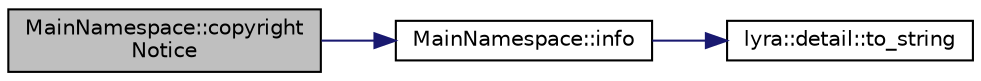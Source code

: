 digraph "MainNamespace::copyrightNotice"
{
 // INTERACTIVE_SVG=YES
 // LATEX_PDF_SIZE
  edge [fontname="Helvetica",fontsize="10",labelfontname="Helvetica",labelfontsize="10"];
  node [fontname="Helvetica",fontsize="10",shape=record];
  rankdir="LR";
  Node1 [label="MainNamespace::copyright\lNotice",height=0.2,width=0.4,color="black", fillcolor="grey75", style="filled", fontcolor="black",tooltip="Library copyright notice."];
  Node1 -> Node2 [color="midnightblue",fontsize="10",style="solid",fontname="Helvetica"];
  Node2 [label="MainNamespace::info",height=0.2,width=0.4,color="black", fillcolor="white", style="filled",URL="$namespace_main_namespace.html#adf78e2df8053674479f9eb2824b66f71",tooltip="Library short info."];
  Node2 -> Node3 [color="midnightblue",fontsize="10",style="solid",fontname="Helvetica"];
  Node3 [label="lyra::detail::to_string",height=0.2,width=0.4,color="black", fillcolor="white", style="filled",URL="$namespacelyra_1_1detail.html#ae65bbfceff11344e7ae2b7f28bebcdb7",tooltip=" "];
}
